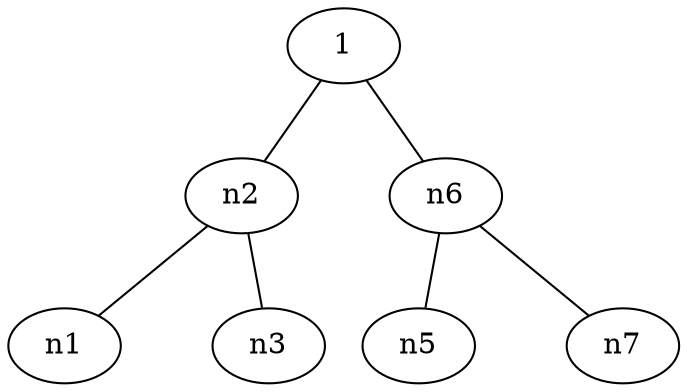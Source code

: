 graph G {
	graph [ordering="out"];
	n4 -- n2;
	n4 -- xb [style=invis]
	n4 -- n6;
	{rank=same n2 -- xb -- n6 [style=invis]}
	n2 -- n1;
	n2 -- xxb [style=invis]
	n2 -- n3;
	{rank=same n1 -- xxb -- n3 [style=invis]}
	n6 -- n5;
	n6 -- xxxb [style=invis]
	n6 -- n7;
	{rank=same n5 -- xxxb -- n7 [style=invis]}

	n4 [label="1",color=black];
	xb [label="",width=.1,style=invis]
	xxb [label="",width=.1,style=invis]
	xxxb [label="",width=.1,style=invis]
}
